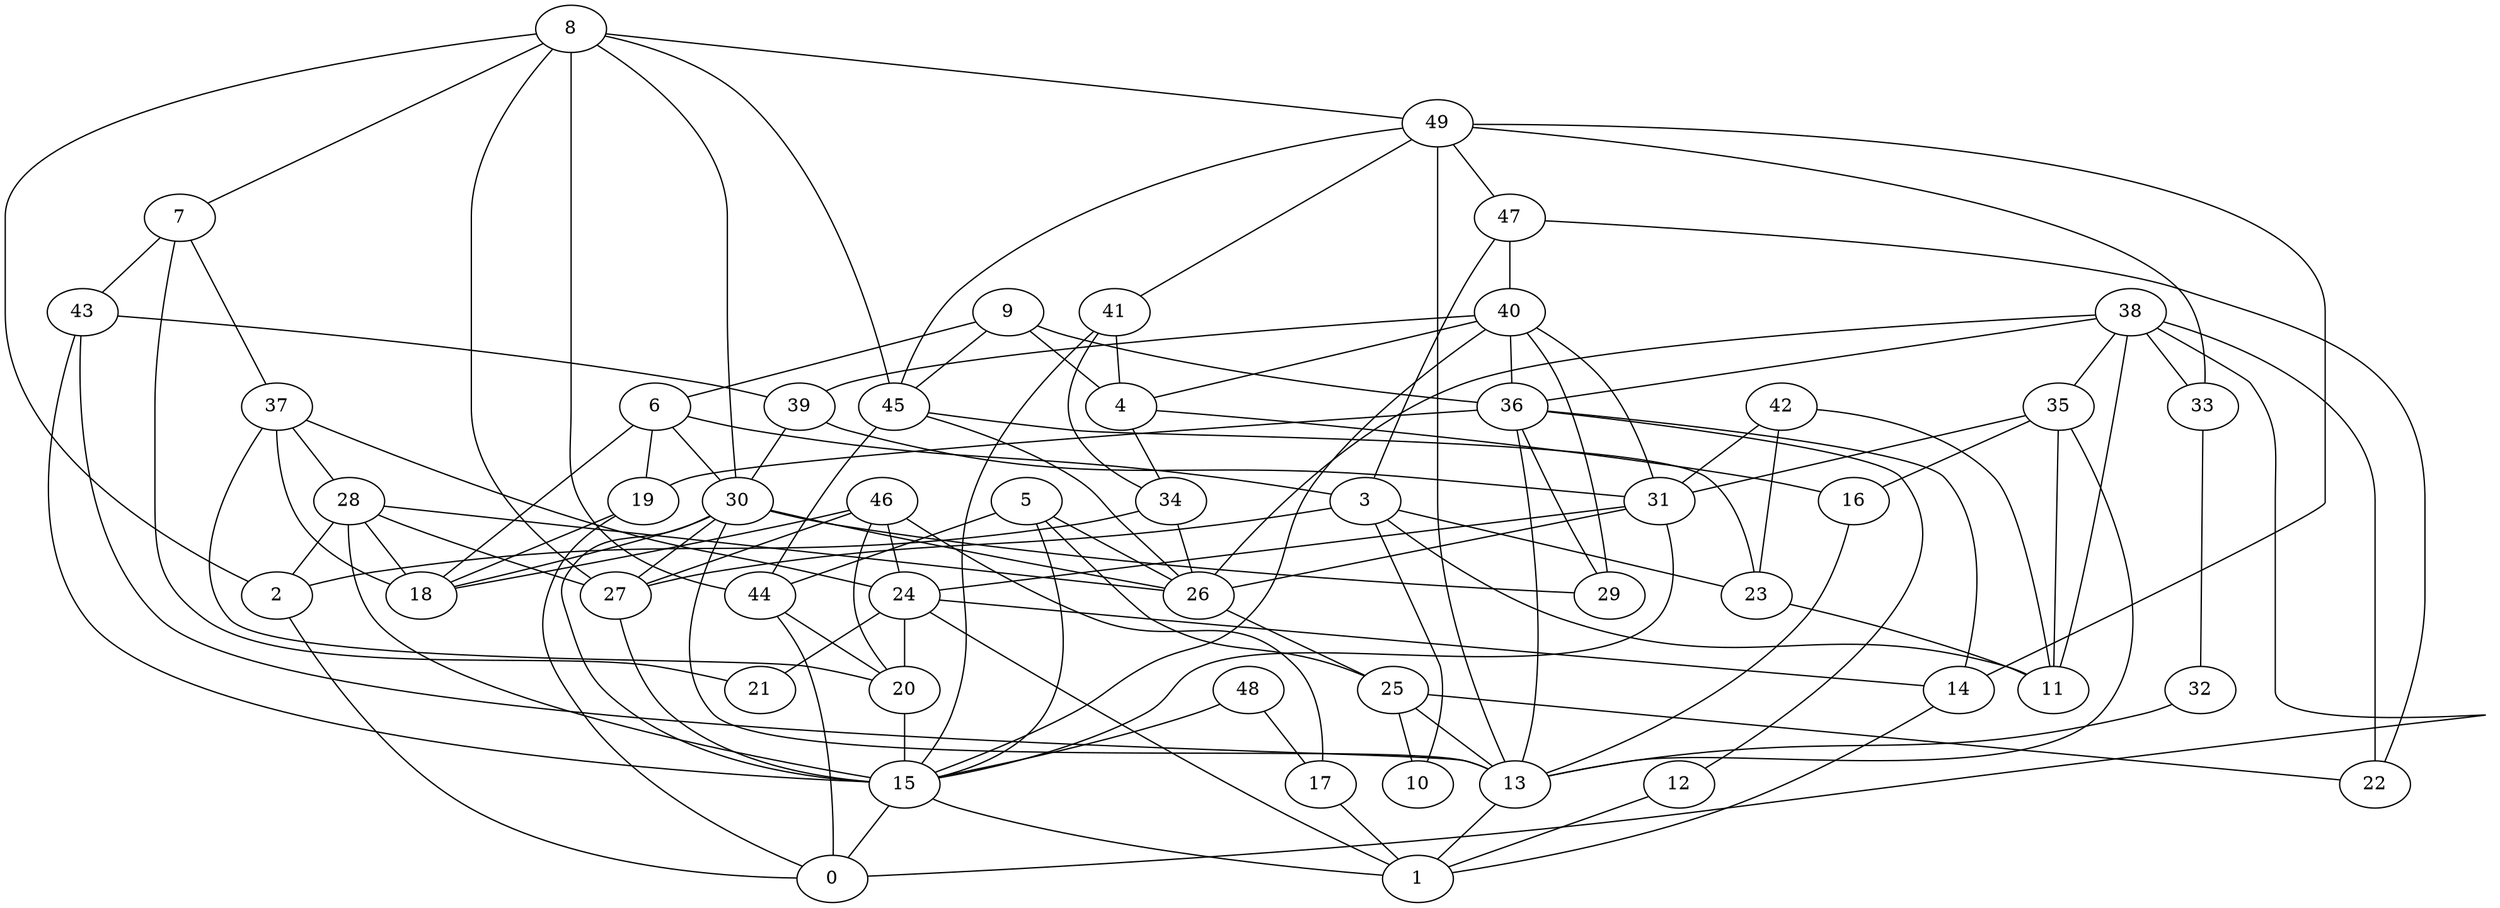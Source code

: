 digraph GG_graph {

subgraph G_graph {
edge [color = black]
"33" -> "32" [dir = none]
"34" -> "2" [dir = none]
"36" -> "12" [dir = none]
"36" -> "29" [dir = none]
"38" -> "35" [dir = none]
"38" -> "36" [dir = none]
"38" -> "22" [dir = none]
"38" -> "11" [dir = none]
"38" -> "33" [dir = none]
"48" -> "17" [dir = none]
"48" -> "15" [dir = none]
"37" -> "20" [dir = none]
"37" -> "24" [dir = none]
"8" -> "7" [dir = none]
"8" -> "49" [dir = none]
"8" -> "30" [dir = none]
"8" -> "27" [dir = none]
"8" -> "44" [dir = none]
"8" -> "45" [dir = none]
"15" -> "1" [dir = none]
"15" -> "0" [dir = none]
"41" -> "34" [dir = none]
"41" -> "4" [dir = none]
"41" -> "15" [dir = none]
"28" -> "26" [dir = none]
"28" -> "15" [dir = none]
"28" -> "18" [dir = none]
"28" -> "27" [dir = none]
"13" -> "1" [dir = none]
"9" -> "36" [dir = none]
"9" -> "4" [dir = none]
"39" -> "31" [dir = none]
"39" -> "30" [dir = none]
"4" -> "34" [dir = none]
"4" -> "16" [dir = none]
"43" -> "15" [dir = none]
"43" -> "39" [dir = none]
"25" -> "22" [dir = none]
"25" -> "10" [dir = none]
"25" -> "13" [dir = none]
"2" -> "0" [dir = none]
"32" -> "13" [dir = none]
"26" -> "25" [dir = none]
"31" -> "24" [dir = none]
"31" -> "15" [dir = none]
"31" -> "26" [dir = none]
"12" -> "1" [dir = none]
"44" -> "0" [dir = none]
"44" -> "20" [dir = none]
"5" -> "25" [dir = none]
"5" -> "26" [dir = none]
"5" -> "15" [dir = none]
"5" -> "44" [dir = none]
"49" -> "14" [dir = none]
"49" -> "45" [dir = none]
"49" -> "41" [dir = none]
"49" -> "33" [dir = none]
"49" -> "47" [dir = none]
"42" -> "11" [dir = none]
"42" -> "31" [dir = none]
"42" -> "23" [dir = none]
"35" -> "16" [dir = none]
"35" -> "13" [dir = none]
"35" -> "11" [dir = none]
"27" -> "15" [dir = none]
"47" -> "3" [dir = none]
"47" -> "40" [dir = none]
"30" -> "29" [dir = none]
"30" -> "15" [dir = none]
"30" -> "18" [dir = none]
"30" -> "26" [dir = none]
"6" -> "19" [dir = none]
"6" -> "30" [dir = none]
"6" -> "3" [dir = none]
"6" -> "18" [dir = none]
"3" -> "27" [dir = none]
"3" -> "10" [dir = none]
"3" -> "23" [dir = none]
"20" -> "15" [dir = none]
"23" -> "11" [dir = none]
"24" -> "21" [dir = none]
"24" -> "1" [dir = none]
"24" -> "14" [dir = none]
"24" -> "20" [dir = none]
"7" -> "37" [dir = none]
"7" -> "21" [dir = none]
"46" -> "18" [dir = none]
"46" -> "20" [dir = none]
"46" -> "27" [dir = none]
"46" -> "17" [dir = none]
"46" -> "24" [dir = none]
"40" -> "31" [dir = none]
"40" -> "15" [dir = none]
"40" -> "29" [dir = none]
"40" -> "36" [dir = none]
"40" -> "4" [dir = none]
"17" -> "1" [dir = none]
"19" -> "18" [dir = none]
"36" -> "13" [dir = none]
"30" -> "13" [dir = none]
"47" -> "22" [dir = none]
"9" -> "6" [dir = none]
"45" -> "44" [dir = none]
"16" -> "13" [dir = none]
"7" -> "43" [dir = none]
"28" -> "2" [dir = none]
"36" -> "14" [dir = none]
"19" -> "0" [dir = none]
"36" -> "19" [dir = none]
"34" -> "26" [dir = none]
"45" -> "26" [dir = none]
"43" -> "13" [dir = none]
"35" -> "31" [dir = none]
"9" -> "45" [dir = none]
"3" -> "11" [dir = none]
"37" -> "28" [dir = none]
"37" -> "18" [dir = none]
"38" -> "26" [dir = none]
"14" -> "1" [dir = none]
"40" -> "39" [dir = none]
"38" -> "0" [dir = none]
"49" -> "13" [dir = none]
"30" -> "27" [dir = none]
"45" -> "23" [dir = none]
"8" -> "2" [dir = none]
}

}
